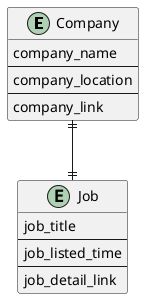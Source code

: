 @startuml

entity "Company" as e01 {
  company_name
  --
  company_location
  --
  company_link
}

entity "Job" as e02 {
  job_title
  --
  job_listed_time
  --
  job_detail_link
}

e01 ||--|| e02

@enduml